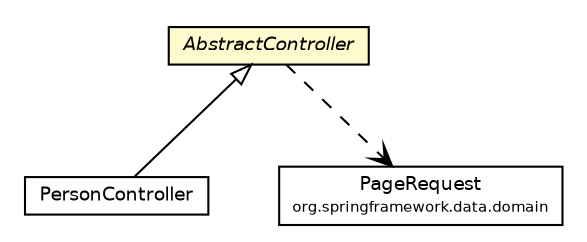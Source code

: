 #!/usr/local/bin/dot
#
# Class diagram 
# Generated by UMLGraph version R5_6 (http://www.umlgraph.org/)
#

digraph G {
	edge [fontname="Helvetica",fontsize=10,labelfontname="Helvetica",labelfontsize=10];
	node [fontname="Helvetica",fontsize=10,shape=plaintext];
	nodesep=0.25;
	ranksep=0.5;
	// net.ljcomputing.people.web.controller.PersonController
	c56 [label=<<table title="net.ljcomputing.people.web.controller.PersonController" border="0" cellborder="1" cellspacing="0" cellpadding="2" port="p" href="./PersonController.html">
		<tr><td><table border="0" cellspacing="0" cellpadding="1">
<tr><td align="center" balign="center"> PersonController </td></tr>
		</table></td></tr>
		</table>>, URL="./PersonController.html", fontname="Helvetica", fontcolor="black", fontsize=9.0];
	// net.ljcomputing.people.web.controller.AbstractController
	c63 [label=<<table title="net.ljcomputing.people.web.controller.AbstractController" border="0" cellborder="1" cellspacing="0" cellpadding="2" port="p" bgcolor="lemonChiffon" href="./AbstractController.html">
		<tr><td><table border="0" cellspacing="0" cellpadding="1">
<tr><td align="center" balign="center"><font face="Helvetica-Oblique"> AbstractController </font></td></tr>
		</table></td></tr>
		</table>>, URL="./AbstractController.html", fontname="Helvetica", fontcolor="black", fontsize=9.0];
	//net.ljcomputing.people.web.controller.PersonController extends net.ljcomputing.people.web.controller.AbstractController
	c63:p -> c56:p [dir=back,arrowtail=empty];
	// net.ljcomputing.people.web.controller.AbstractController DEPEND org.springframework.data.domain.PageRequest
	c63:p -> c82:p [taillabel="", label="", headlabel="", fontname="Helvetica", fontcolor="black", fontsize=10.0, color="black", arrowhead=open, style=dashed];
	// org.springframework.data.domain.PageRequest
	c82 [label=<<table title="org.springframework.data.domain.PageRequest" border="0" cellborder="1" cellspacing="0" cellpadding="2" port="p">
		<tr><td><table border="0" cellspacing="0" cellpadding="1">
<tr><td align="center" balign="center"> PageRequest </td></tr>
<tr><td align="center" balign="center"><font point-size="7.0"> org.springframework.data.domain </font></td></tr>
		</table></td></tr>
		</table>>, URL="null", fontname="Helvetica", fontcolor="black", fontsize=9.0];
}

